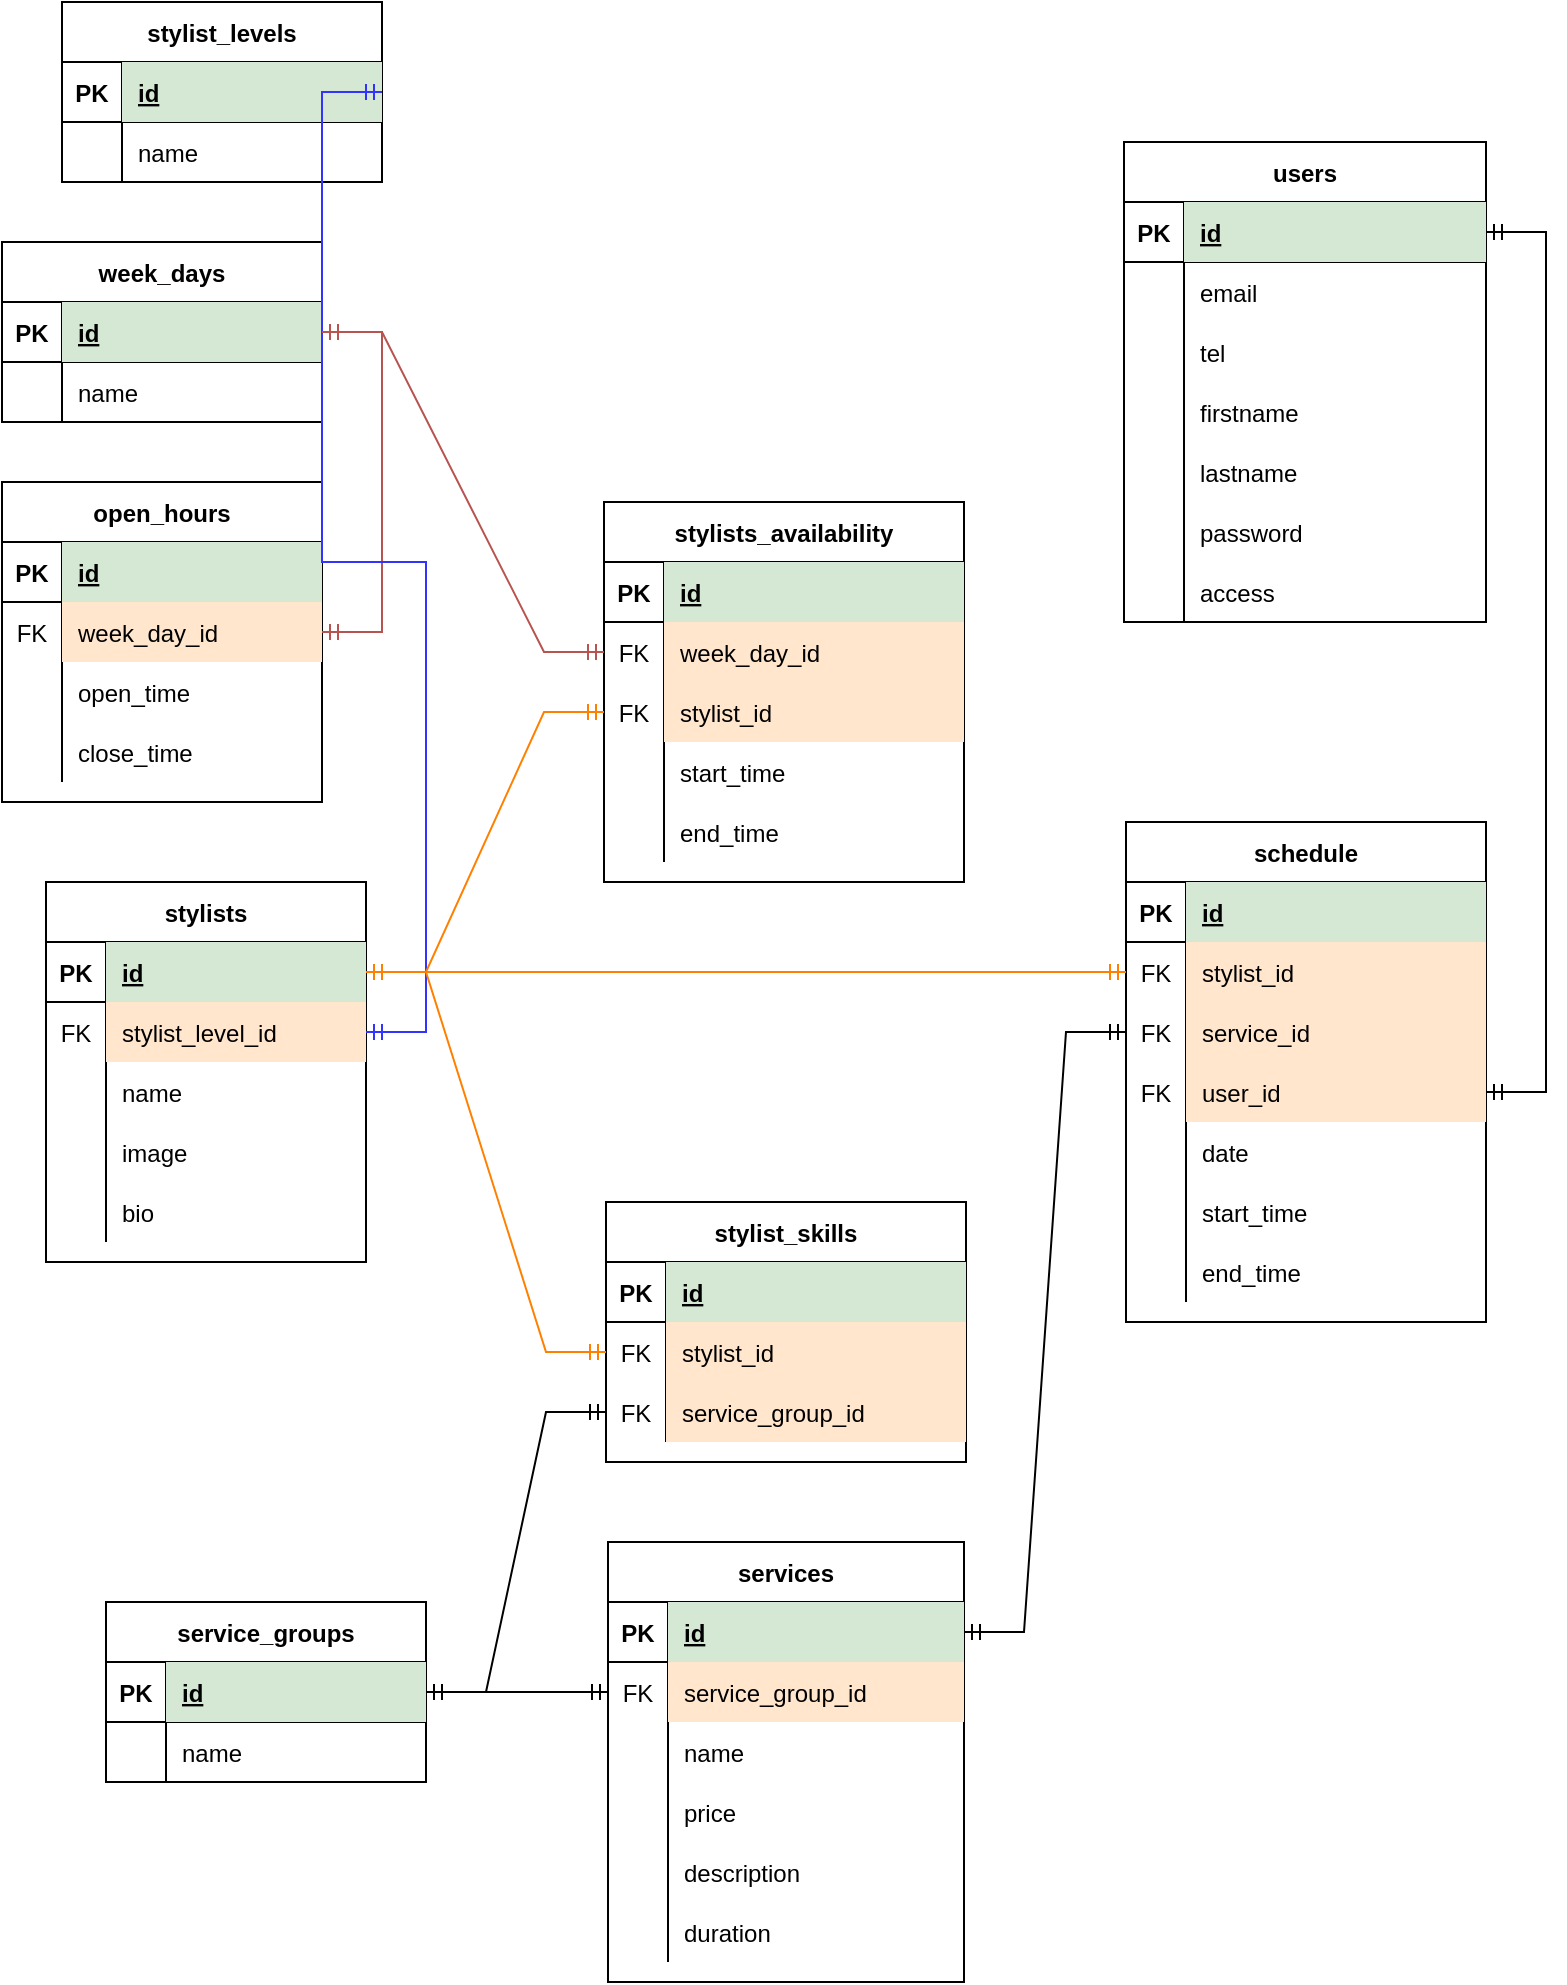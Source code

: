 <mxfile version="20.6.0" type="device"><diagram id="R2lEEEUBdFMjLlhIrx00" name="Page-1"><mxGraphModel dx="1186" dy="666" grid="1" gridSize="10" guides="1" tooltips="1" connect="1" arrows="1" fold="1" page="1" pageScale="1.2" pageWidth="850" pageHeight="1100" math="0" shadow="0" extFonts="Permanent Marker^https://fonts.googleapis.com/css?family=Permanent+Marker"><root><mxCell id="0"/><mxCell id="1" parent="0"/><mxCell id="0dXfYLdwKsJb5B6cVU-j-17" value="stylist_levels" style="shape=table;startSize=30;container=1;collapsible=1;childLayout=tableLayout;fixedRows=1;rowLines=0;fontStyle=1;align=center;resizeLast=1;" parent="1" vertex="1"><mxGeometry x="108" y="40" width="160" height="90" as="geometry"/></mxCell><mxCell id="0dXfYLdwKsJb5B6cVU-j-18" value="" style="shape=tableRow;horizontal=0;startSize=0;swimlaneHead=0;swimlaneBody=0;fillColor=none;collapsible=0;dropTarget=0;points=[[0,0.5],[1,0.5]];portConstraint=eastwest;top=0;left=0;right=0;bottom=1;" parent="0dXfYLdwKsJb5B6cVU-j-17" vertex="1"><mxGeometry y="30" width="160" height="30" as="geometry"/></mxCell><mxCell id="0dXfYLdwKsJb5B6cVU-j-19" value="PK" style="shape=partialRectangle;connectable=0;fillColor=none;top=0;left=0;bottom=0;right=0;fontStyle=1;overflow=hidden;" parent="0dXfYLdwKsJb5B6cVU-j-18" vertex="1"><mxGeometry width="30" height="30" as="geometry"><mxRectangle width="30" height="30" as="alternateBounds"/></mxGeometry></mxCell><mxCell id="0dXfYLdwKsJb5B6cVU-j-20" value="id" style="shape=partialRectangle;connectable=0;fillColor=#d5e8d4;top=0;left=0;bottom=0;right=0;align=left;spacingLeft=6;fontStyle=5;overflow=hidden;strokeColor=#82b366;" parent="0dXfYLdwKsJb5B6cVU-j-18" vertex="1"><mxGeometry x="30" width="130" height="30" as="geometry"><mxRectangle width="130" height="30" as="alternateBounds"/></mxGeometry></mxCell><mxCell id="0dXfYLdwKsJb5B6cVU-j-21" value="" style="shape=tableRow;horizontal=0;startSize=0;swimlaneHead=0;swimlaneBody=0;fillColor=none;collapsible=0;dropTarget=0;points=[[0,0.5],[1,0.5]];portConstraint=eastwest;top=0;left=0;right=0;bottom=0;" parent="0dXfYLdwKsJb5B6cVU-j-17" vertex="1"><mxGeometry y="60" width="160" height="30" as="geometry"/></mxCell><mxCell id="0dXfYLdwKsJb5B6cVU-j-22" value="" style="shape=partialRectangle;connectable=0;fillColor=none;top=0;left=0;bottom=0;right=0;editable=1;overflow=hidden;" parent="0dXfYLdwKsJb5B6cVU-j-21" vertex="1"><mxGeometry width="30" height="30" as="geometry"><mxRectangle width="30" height="30" as="alternateBounds"/></mxGeometry></mxCell><mxCell id="0dXfYLdwKsJb5B6cVU-j-23" value="name" style="shape=partialRectangle;connectable=0;fillColor=none;top=0;left=0;bottom=0;right=0;align=left;spacingLeft=6;overflow=hidden;" parent="0dXfYLdwKsJb5B6cVU-j-21" vertex="1"><mxGeometry x="30" width="130" height="30" as="geometry"><mxRectangle width="130" height="30" as="alternateBounds"/></mxGeometry></mxCell><mxCell id="0dXfYLdwKsJb5B6cVU-j-37" value="" style="edgeStyle=entityRelationEdgeStyle;fontSize=12;html=1;endArrow=ERmandOne;startArrow=ERmandOne;rounded=0;exitX=1;exitY=0.5;exitDx=0;exitDy=0;" parent="1" source="hN0fluVLi4eyCQroEtjM-151" target="hN0fluVLi4eyCQroEtjM-142" edge="1"><mxGeometry width="100" height="100" relative="1" as="geometry"><mxPoint x="770" y="70" as="sourcePoint"/><mxPoint x="910" y="70" as="targetPoint"/></mxGeometry></mxCell><mxCell id="hN0fluVLi4eyCQroEtjM-2" value="week_days" style="shape=table;startSize=30;container=1;collapsible=1;childLayout=tableLayout;fixedRows=1;rowLines=0;fontStyle=1;align=center;resizeLast=1;" vertex="1" parent="1"><mxGeometry x="78" y="160" width="160" height="90" as="geometry"/></mxCell><mxCell id="hN0fluVLi4eyCQroEtjM-3" value="" style="shape=tableRow;horizontal=0;startSize=0;swimlaneHead=0;swimlaneBody=0;fillColor=none;collapsible=0;dropTarget=0;points=[[0,0.5],[1,0.5]];portConstraint=eastwest;top=0;left=0;right=0;bottom=1;" vertex="1" parent="hN0fluVLi4eyCQroEtjM-2"><mxGeometry y="30" width="160" height="30" as="geometry"/></mxCell><mxCell id="hN0fluVLi4eyCQroEtjM-4" value="PK" style="shape=partialRectangle;connectable=0;fillColor=none;top=0;left=0;bottom=0;right=0;fontStyle=1;overflow=hidden;" vertex="1" parent="hN0fluVLi4eyCQroEtjM-3"><mxGeometry width="30" height="30" as="geometry"><mxRectangle width="30" height="30" as="alternateBounds"/></mxGeometry></mxCell><mxCell id="hN0fluVLi4eyCQroEtjM-5" value="id" style="shape=partialRectangle;connectable=0;fillColor=#d5e8d4;top=0;left=0;bottom=0;right=0;align=left;spacingLeft=6;fontStyle=5;overflow=hidden;strokeColor=#82b366;" vertex="1" parent="hN0fluVLi4eyCQroEtjM-3"><mxGeometry x="30" width="130" height="30" as="geometry"><mxRectangle width="130" height="30" as="alternateBounds"/></mxGeometry></mxCell><mxCell id="hN0fluVLi4eyCQroEtjM-6" value="" style="shape=tableRow;horizontal=0;startSize=0;swimlaneHead=0;swimlaneBody=0;fillColor=none;collapsible=0;dropTarget=0;points=[[0,0.5],[1,0.5]];portConstraint=eastwest;top=0;left=0;right=0;bottom=0;" vertex="1" parent="hN0fluVLi4eyCQroEtjM-2"><mxGeometry y="60" width="160" height="30" as="geometry"/></mxCell><mxCell id="hN0fluVLi4eyCQroEtjM-7" value="" style="shape=partialRectangle;connectable=0;fillColor=none;top=0;left=0;bottom=0;right=0;editable=1;overflow=hidden;" vertex="1" parent="hN0fluVLi4eyCQroEtjM-6"><mxGeometry width="30" height="30" as="geometry"><mxRectangle width="30" height="30" as="alternateBounds"/></mxGeometry></mxCell><mxCell id="hN0fluVLi4eyCQroEtjM-8" value="name" style="shape=partialRectangle;connectable=0;fillColor=none;top=0;left=0;bottom=0;right=0;align=left;spacingLeft=6;overflow=hidden;" vertex="1" parent="hN0fluVLi4eyCQroEtjM-6"><mxGeometry x="30" width="130" height="30" as="geometry"><mxRectangle width="130" height="30" as="alternateBounds"/></mxGeometry></mxCell><mxCell id="hN0fluVLi4eyCQroEtjM-9" value="open_hours" style="shape=table;startSize=30;container=1;collapsible=1;childLayout=tableLayout;fixedRows=1;rowLines=0;fontStyle=1;align=center;resizeLast=1;" vertex="1" parent="1"><mxGeometry x="78" y="280" width="160" height="160" as="geometry"/></mxCell><mxCell id="hN0fluVLi4eyCQroEtjM-10" value="" style="shape=tableRow;horizontal=0;startSize=0;swimlaneHead=0;swimlaneBody=0;fillColor=none;collapsible=0;dropTarget=0;points=[[0,0.5],[1,0.5]];portConstraint=eastwest;top=0;left=0;right=0;bottom=1;" vertex="1" parent="hN0fluVLi4eyCQroEtjM-9"><mxGeometry y="30" width="160" height="30" as="geometry"/></mxCell><mxCell id="hN0fluVLi4eyCQroEtjM-11" value="PK" style="shape=partialRectangle;connectable=0;fillColor=none;top=0;left=0;bottom=0;right=0;fontStyle=1;overflow=hidden;" vertex="1" parent="hN0fluVLi4eyCQroEtjM-10"><mxGeometry width="30" height="30" as="geometry"><mxRectangle width="30" height="30" as="alternateBounds"/></mxGeometry></mxCell><mxCell id="hN0fluVLi4eyCQroEtjM-12" value="id" style="shape=partialRectangle;connectable=0;fillColor=#d5e8d4;top=0;left=0;bottom=0;right=0;align=left;spacingLeft=6;fontStyle=5;overflow=hidden;strokeColor=#82b366;" vertex="1" parent="hN0fluVLi4eyCQroEtjM-10"><mxGeometry x="30" width="130" height="30" as="geometry"><mxRectangle width="130" height="30" as="alternateBounds"/></mxGeometry></mxCell><mxCell id="hN0fluVLi4eyCQroEtjM-13" value="" style="shape=tableRow;horizontal=0;startSize=0;swimlaneHead=0;swimlaneBody=0;fillColor=none;collapsible=0;dropTarget=0;points=[[0,0.5],[1,0.5]];portConstraint=eastwest;top=0;left=0;right=0;bottom=0;" vertex="1" parent="hN0fluVLi4eyCQroEtjM-9"><mxGeometry y="60" width="160" height="30" as="geometry"/></mxCell><mxCell id="hN0fluVLi4eyCQroEtjM-14" value="FK" style="shape=partialRectangle;connectable=0;fillColor=none;top=0;left=0;bottom=0;right=0;editable=1;overflow=hidden;" vertex="1" parent="hN0fluVLi4eyCQroEtjM-13"><mxGeometry width="30" height="30" as="geometry"><mxRectangle width="30" height="30" as="alternateBounds"/></mxGeometry></mxCell><mxCell id="hN0fluVLi4eyCQroEtjM-15" value="week_day_id" style="shape=partialRectangle;connectable=0;fillColor=#ffe6cc;top=0;left=0;bottom=0;right=0;align=left;spacingLeft=6;overflow=hidden;strokeColor=#d79b00;" vertex="1" parent="hN0fluVLi4eyCQroEtjM-13"><mxGeometry x="30" width="130" height="30" as="geometry"><mxRectangle width="130" height="30" as="alternateBounds"/></mxGeometry></mxCell><mxCell id="hN0fluVLi4eyCQroEtjM-16" value="" style="shape=tableRow;horizontal=0;startSize=0;swimlaneHead=0;swimlaneBody=0;fillColor=none;collapsible=0;dropTarget=0;points=[[0,0.5],[1,0.5]];portConstraint=eastwest;top=0;left=0;right=0;bottom=0;" vertex="1" parent="hN0fluVLi4eyCQroEtjM-9"><mxGeometry y="90" width="160" height="30" as="geometry"/></mxCell><mxCell id="hN0fluVLi4eyCQroEtjM-17" value="" style="shape=partialRectangle;connectable=0;fillColor=none;top=0;left=0;bottom=0;right=0;editable=1;overflow=hidden;" vertex="1" parent="hN0fluVLi4eyCQroEtjM-16"><mxGeometry width="30" height="30" as="geometry"><mxRectangle width="30" height="30" as="alternateBounds"/></mxGeometry></mxCell><mxCell id="hN0fluVLi4eyCQroEtjM-18" value="open_time" style="shape=partialRectangle;connectable=0;fillColor=none;top=0;left=0;bottom=0;right=0;align=left;spacingLeft=6;overflow=hidden;strokeColor=#d79b00;" vertex="1" parent="hN0fluVLi4eyCQroEtjM-16"><mxGeometry x="30" width="130" height="30" as="geometry"><mxRectangle width="130" height="30" as="alternateBounds"/></mxGeometry></mxCell><mxCell id="hN0fluVLi4eyCQroEtjM-19" value="" style="shape=tableRow;horizontal=0;startSize=0;swimlaneHead=0;swimlaneBody=0;fillColor=none;collapsible=0;dropTarget=0;points=[[0,0.5],[1,0.5]];portConstraint=eastwest;top=0;left=0;right=0;bottom=0;" vertex="1" parent="hN0fluVLi4eyCQroEtjM-9"><mxGeometry y="120" width="160" height="30" as="geometry"/></mxCell><mxCell id="hN0fluVLi4eyCQroEtjM-20" value="" style="shape=partialRectangle;connectable=0;fillColor=none;top=0;left=0;bottom=0;right=0;editable=1;overflow=hidden;" vertex="1" parent="hN0fluVLi4eyCQroEtjM-19"><mxGeometry width="30" height="30" as="geometry"><mxRectangle width="30" height="30" as="alternateBounds"/></mxGeometry></mxCell><mxCell id="hN0fluVLi4eyCQroEtjM-21" value="close_time" style="shape=partialRectangle;connectable=0;fillColor=none;top=0;left=0;bottom=0;right=0;align=left;spacingLeft=6;overflow=hidden;" vertex="1" parent="hN0fluVLi4eyCQroEtjM-19"><mxGeometry x="30" width="130" height="30" as="geometry"><mxRectangle width="130" height="30" as="alternateBounds"/></mxGeometry></mxCell><mxCell id="hN0fluVLi4eyCQroEtjM-22" value="" style="edgeStyle=entityRelationEdgeStyle;fontSize=12;html=1;endArrow=ERmandOne;startArrow=ERmandOne;rounded=0;entryX=1;entryY=0.5;entryDx=0;entryDy=0;exitX=1;exitY=0.5;exitDx=0;exitDy=0;strokeColor=#B85450;" edge="1" parent="1" source="hN0fluVLi4eyCQroEtjM-3" target="hN0fluVLi4eyCQroEtjM-13"><mxGeometry width="100" height="100" relative="1" as="geometry"><mxPoint x="260" y="220" as="sourcePoint"/><mxPoint x="958" y="80" as="targetPoint"/></mxGeometry></mxCell><mxCell id="hN0fluVLi4eyCQroEtjM-23" value="stylists" style="shape=table;startSize=30;container=1;collapsible=1;childLayout=tableLayout;fixedRows=1;rowLines=0;fontStyle=1;align=center;resizeLast=1;" vertex="1" parent="1"><mxGeometry x="100" y="480" width="160" height="190" as="geometry"/></mxCell><mxCell id="hN0fluVLi4eyCQroEtjM-24" value="" style="shape=tableRow;horizontal=0;startSize=0;swimlaneHead=0;swimlaneBody=0;fillColor=none;collapsible=0;dropTarget=0;points=[[0,0.5],[1,0.5]];portConstraint=eastwest;top=0;left=0;right=0;bottom=1;" vertex="1" parent="hN0fluVLi4eyCQroEtjM-23"><mxGeometry y="30" width="160" height="30" as="geometry"/></mxCell><mxCell id="hN0fluVLi4eyCQroEtjM-25" value="PK" style="shape=partialRectangle;connectable=0;fillColor=none;top=0;left=0;bottom=0;right=0;fontStyle=1;overflow=hidden;" vertex="1" parent="hN0fluVLi4eyCQroEtjM-24"><mxGeometry width="30" height="30" as="geometry"><mxRectangle width="30" height="30" as="alternateBounds"/></mxGeometry></mxCell><mxCell id="hN0fluVLi4eyCQroEtjM-26" value="id" style="shape=partialRectangle;connectable=0;fillColor=#d5e8d4;top=0;left=0;bottom=0;right=0;align=left;spacingLeft=6;fontStyle=5;overflow=hidden;strokeColor=#82b366;" vertex="1" parent="hN0fluVLi4eyCQroEtjM-24"><mxGeometry x="30" width="130" height="30" as="geometry"><mxRectangle width="130" height="30" as="alternateBounds"/></mxGeometry></mxCell><mxCell id="hN0fluVLi4eyCQroEtjM-27" value="" style="shape=tableRow;horizontal=0;startSize=0;swimlaneHead=0;swimlaneBody=0;fillColor=none;collapsible=0;dropTarget=0;points=[[0,0.5],[1,0.5]];portConstraint=eastwest;top=0;left=0;right=0;bottom=0;" vertex="1" parent="hN0fluVLi4eyCQroEtjM-23"><mxGeometry y="60" width="160" height="30" as="geometry"/></mxCell><mxCell id="hN0fluVLi4eyCQroEtjM-28" value="FK" style="shape=partialRectangle;connectable=0;fillColor=none;top=0;left=0;bottom=0;right=0;editable=1;overflow=hidden;" vertex="1" parent="hN0fluVLi4eyCQroEtjM-27"><mxGeometry width="30" height="30" as="geometry"><mxRectangle width="30" height="30" as="alternateBounds"/></mxGeometry></mxCell><mxCell id="hN0fluVLi4eyCQroEtjM-29" value="stylist_level_id" style="shape=partialRectangle;connectable=0;fillColor=#ffe6cc;top=0;left=0;bottom=0;right=0;align=left;spacingLeft=6;overflow=hidden;strokeColor=#d79b00;" vertex="1" parent="hN0fluVLi4eyCQroEtjM-27"><mxGeometry x="30" width="130" height="30" as="geometry"><mxRectangle width="130" height="30" as="alternateBounds"/></mxGeometry></mxCell><mxCell id="hN0fluVLi4eyCQroEtjM-30" value="" style="shape=tableRow;horizontal=0;startSize=0;swimlaneHead=0;swimlaneBody=0;fillColor=none;collapsible=0;dropTarget=0;points=[[0,0.5],[1,0.5]];portConstraint=eastwest;top=0;left=0;right=0;bottom=0;" vertex="1" parent="hN0fluVLi4eyCQroEtjM-23"><mxGeometry y="90" width="160" height="30" as="geometry"/></mxCell><mxCell id="hN0fluVLi4eyCQroEtjM-31" value="" style="shape=partialRectangle;connectable=0;fillColor=none;top=0;left=0;bottom=0;right=0;editable=1;overflow=hidden;" vertex="1" parent="hN0fluVLi4eyCQroEtjM-30"><mxGeometry width="30" height="30" as="geometry"><mxRectangle width="30" height="30" as="alternateBounds"/></mxGeometry></mxCell><mxCell id="hN0fluVLi4eyCQroEtjM-32" value="name" style="shape=partialRectangle;connectable=0;fillColor=none;top=0;left=0;bottom=0;right=0;align=left;spacingLeft=6;overflow=hidden;strokeColor=#d79b00;" vertex="1" parent="hN0fluVLi4eyCQroEtjM-30"><mxGeometry x="30" width="130" height="30" as="geometry"><mxRectangle width="130" height="30" as="alternateBounds"/></mxGeometry></mxCell><mxCell id="hN0fluVLi4eyCQroEtjM-33" value="" style="shape=tableRow;horizontal=0;startSize=0;swimlaneHead=0;swimlaneBody=0;fillColor=none;collapsible=0;dropTarget=0;points=[[0,0.5],[1,0.5]];portConstraint=eastwest;top=0;left=0;right=0;bottom=0;" vertex="1" parent="hN0fluVLi4eyCQroEtjM-23"><mxGeometry y="120" width="160" height="30" as="geometry"/></mxCell><mxCell id="hN0fluVLi4eyCQroEtjM-34" value="" style="shape=partialRectangle;connectable=0;fillColor=none;top=0;left=0;bottom=0;right=0;editable=1;overflow=hidden;" vertex="1" parent="hN0fluVLi4eyCQroEtjM-33"><mxGeometry width="30" height="30" as="geometry"><mxRectangle width="30" height="30" as="alternateBounds"/></mxGeometry></mxCell><mxCell id="hN0fluVLi4eyCQroEtjM-35" value="image" style="shape=partialRectangle;connectable=0;fillColor=none;top=0;left=0;bottom=0;right=0;align=left;spacingLeft=6;overflow=hidden;" vertex="1" parent="hN0fluVLi4eyCQroEtjM-33"><mxGeometry x="30" width="130" height="30" as="geometry"><mxRectangle width="130" height="30" as="alternateBounds"/></mxGeometry></mxCell><mxCell id="hN0fluVLi4eyCQroEtjM-36" value="" style="shape=tableRow;horizontal=0;startSize=0;swimlaneHead=0;swimlaneBody=0;fillColor=none;collapsible=0;dropTarget=0;points=[[0,0.5],[1,0.5]];portConstraint=eastwest;top=0;left=0;right=0;bottom=0;" vertex="1" parent="hN0fluVLi4eyCQroEtjM-23"><mxGeometry y="150" width="160" height="30" as="geometry"/></mxCell><mxCell id="hN0fluVLi4eyCQroEtjM-37" value="" style="shape=partialRectangle;connectable=0;fillColor=none;top=0;left=0;bottom=0;right=0;editable=1;overflow=hidden;" vertex="1" parent="hN0fluVLi4eyCQroEtjM-36"><mxGeometry width="30" height="30" as="geometry"><mxRectangle width="30" height="30" as="alternateBounds"/></mxGeometry></mxCell><mxCell id="hN0fluVLi4eyCQroEtjM-38" value="bio" style="shape=partialRectangle;connectable=0;fillColor=none;top=0;left=0;bottom=0;right=0;align=left;spacingLeft=6;overflow=hidden;" vertex="1" parent="hN0fluVLi4eyCQroEtjM-36"><mxGeometry x="30" width="130" height="30" as="geometry"><mxRectangle width="130" height="30" as="alternateBounds"/></mxGeometry></mxCell><mxCell id="hN0fluVLi4eyCQroEtjM-39" value="" style="edgeStyle=entityRelationEdgeStyle;fontSize=12;html=1;endArrow=ERmandOne;startArrow=ERmandOne;rounded=0;exitX=1;exitY=0.5;exitDx=0;exitDy=0;entryX=1;entryY=0.5;entryDx=0;entryDy=0;strokeColor=#3333FF;" edge="1" parent="1" source="0dXfYLdwKsJb5B6cVU-j-18" target="hN0fluVLi4eyCQroEtjM-27"><mxGeometry width="100" height="100" relative="1" as="geometry"><mxPoint x="818" y="80" as="sourcePoint"/><mxPoint x="958" y="80" as="targetPoint"/></mxGeometry></mxCell><mxCell id="hN0fluVLi4eyCQroEtjM-40" value="stylists_availability" style="shape=table;startSize=30;container=1;collapsible=1;childLayout=tableLayout;fixedRows=1;rowLines=0;fontStyle=1;align=center;resizeLast=1;" vertex="1" parent="1"><mxGeometry x="379" y="290" width="180" height="190" as="geometry"/></mxCell><mxCell id="hN0fluVLi4eyCQroEtjM-41" value="" style="shape=tableRow;horizontal=0;startSize=0;swimlaneHead=0;swimlaneBody=0;fillColor=none;collapsible=0;dropTarget=0;points=[[0,0.5],[1,0.5]];portConstraint=eastwest;top=0;left=0;right=0;bottom=1;" vertex="1" parent="hN0fluVLi4eyCQroEtjM-40"><mxGeometry y="30" width="180" height="30" as="geometry"/></mxCell><mxCell id="hN0fluVLi4eyCQroEtjM-42" value="PK" style="shape=partialRectangle;connectable=0;fillColor=none;top=0;left=0;bottom=0;right=0;fontStyle=1;overflow=hidden;" vertex="1" parent="hN0fluVLi4eyCQroEtjM-41"><mxGeometry width="30" height="30" as="geometry"><mxRectangle width="30" height="30" as="alternateBounds"/></mxGeometry></mxCell><mxCell id="hN0fluVLi4eyCQroEtjM-43" value="id" style="shape=partialRectangle;connectable=0;fillColor=#d5e8d4;top=0;left=0;bottom=0;right=0;align=left;spacingLeft=6;fontStyle=5;overflow=hidden;strokeColor=#82b366;" vertex="1" parent="hN0fluVLi4eyCQroEtjM-41"><mxGeometry x="30" width="150" height="30" as="geometry"><mxRectangle width="150" height="30" as="alternateBounds"/></mxGeometry></mxCell><mxCell id="hN0fluVLi4eyCQroEtjM-44" value="" style="shape=tableRow;horizontal=0;startSize=0;swimlaneHead=0;swimlaneBody=0;fillColor=none;collapsible=0;dropTarget=0;points=[[0,0.5],[1,0.5]];portConstraint=eastwest;top=0;left=0;right=0;bottom=0;" vertex="1" parent="hN0fluVLi4eyCQroEtjM-40"><mxGeometry y="60" width="180" height="30" as="geometry"/></mxCell><mxCell id="hN0fluVLi4eyCQroEtjM-45" value="FK" style="shape=partialRectangle;connectable=0;fillColor=none;top=0;left=0;bottom=0;right=0;editable=1;overflow=hidden;" vertex="1" parent="hN0fluVLi4eyCQroEtjM-44"><mxGeometry width="30" height="30" as="geometry"><mxRectangle width="30" height="30" as="alternateBounds"/></mxGeometry></mxCell><mxCell id="hN0fluVLi4eyCQroEtjM-46" value="week_day_id" style="shape=partialRectangle;connectable=0;fillColor=#ffe6cc;top=0;left=0;bottom=0;right=0;align=left;spacingLeft=6;overflow=hidden;strokeColor=#d79b00;" vertex="1" parent="hN0fluVLi4eyCQroEtjM-44"><mxGeometry x="30" width="150" height="30" as="geometry"><mxRectangle width="150" height="30" as="alternateBounds"/></mxGeometry></mxCell><mxCell id="hN0fluVLi4eyCQroEtjM-47" value="" style="shape=tableRow;horizontal=0;startSize=0;swimlaneHead=0;swimlaneBody=0;fillColor=none;collapsible=0;dropTarget=0;points=[[0,0.5],[1,0.5]];portConstraint=eastwest;top=0;left=0;right=0;bottom=0;" vertex="1" parent="hN0fluVLi4eyCQroEtjM-40"><mxGeometry y="90" width="180" height="30" as="geometry"/></mxCell><mxCell id="hN0fluVLi4eyCQroEtjM-48" value="FK" style="shape=partialRectangle;connectable=0;fillColor=none;top=0;left=0;bottom=0;right=0;editable=1;overflow=hidden;" vertex="1" parent="hN0fluVLi4eyCQroEtjM-47"><mxGeometry width="30" height="30" as="geometry"><mxRectangle width="30" height="30" as="alternateBounds"/></mxGeometry></mxCell><mxCell id="hN0fluVLi4eyCQroEtjM-49" value="stylist_id" style="shape=partialRectangle;connectable=0;fillColor=#ffe6cc;top=0;left=0;bottom=0;right=0;align=left;spacingLeft=6;overflow=hidden;strokeColor=#d79b00;" vertex="1" parent="hN0fluVLi4eyCQroEtjM-47"><mxGeometry x="30" width="150" height="30" as="geometry"><mxRectangle width="150" height="30" as="alternateBounds"/></mxGeometry></mxCell><mxCell id="hN0fluVLi4eyCQroEtjM-50" value="" style="shape=tableRow;horizontal=0;startSize=0;swimlaneHead=0;swimlaneBody=0;fillColor=none;collapsible=0;dropTarget=0;points=[[0,0.5],[1,0.5]];portConstraint=eastwest;top=0;left=0;right=0;bottom=0;" vertex="1" parent="hN0fluVLi4eyCQroEtjM-40"><mxGeometry y="120" width="180" height="30" as="geometry"/></mxCell><mxCell id="hN0fluVLi4eyCQroEtjM-51" value="" style="shape=partialRectangle;connectable=0;fillColor=none;top=0;left=0;bottom=0;right=0;editable=1;overflow=hidden;" vertex="1" parent="hN0fluVLi4eyCQroEtjM-50"><mxGeometry width="30" height="30" as="geometry"><mxRectangle width="30" height="30" as="alternateBounds"/></mxGeometry></mxCell><mxCell id="hN0fluVLi4eyCQroEtjM-52" value="start_time" style="shape=partialRectangle;connectable=0;fillColor=none;top=0;left=0;bottom=0;right=0;align=left;spacingLeft=6;overflow=hidden;" vertex="1" parent="hN0fluVLi4eyCQroEtjM-50"><mxGeometry x="30" width="150" height="30" as="geometry"><mxRectangle width="150" height="30" as="alternateBounds"/></mxGeometry></mxCell><mxCell id="hN0fluVLi4eyCQroEtjM-53" value="" style="shape=tableRow;horizontal=0;startSize=0;swimlaneHead=0;swimlaneBody=0;fillColor=none;collapsible=0;dropTarget=0;points=[[0,0.5],[1,0.5]];portConstraint=eastwest;top=0;left=0;right=0;bottom=0;" vertex="1" parent="hN0fluVLi4eyCQroEtjM-40"><mxGeometry y="150" width="180" height="30" as="geometry"/></mxCell><mxCell id="hN0fluVLi4eyCQroEtjM-54" value="" style="shape=partialRectangle;connectable=0;fillColor=none;top=0;left=0;bottom=0;right=0;editable=1;overflow=hidden;" vertex="1" parent="hN0fluVLi4eyCQroEtjM-53"><mxGeometry width="30" height="30" as="geometry"><mxRectangle width="30" height="30" as="alternateBounds"/></mxGeometry></mxCell><mxCell id="hN0fluVLi4eyCQroEtjM-55" value="end_time" style="shape=partialRectangle;connectable=0;fillColor=none;top=0;left=0;bottom=0;right=0;align=left;spacingLeft=6;overflow=hidden;" vertex="1" parent="hN0fluVLi4eyCQroEtjM-53"><mxGeometry x="30" width="150" height="30" as="geometry"><mxRectangle width="150" height="30" as="alternateBounds"/></mxGeometry></mxCell><mxCell id="hN0fluVLi4eyCQroEtjM-59" value="" style="edgeStyle=entityRelationEdgeStyle;fontSize=12;html=1;endArrow=ERmandOne;startArrow=ERmandOne;rounded=0;entryX=0;entryY=0.5;entryDx=0;entryDy=0;exitX=1;exitY=0.5;exitDx=0;exitDy=0;fillColor=#f8cecc;strokeColor=#B85450;" edge="1" parent="1" source="hN0fluVLi4eyCQroEtjM-3" target="hN0fluVLi4eyCQroEtjM-44"><mxGeometry width="100" height="100" relative="1" as="geometry"><mxPoint x="270" y="220" as="sourcePoint"/><mxPoint x="248" y="365" as="targetPoint"/></mxGeometry></mxCell><mxCell id="hN0fluVLi4eyCQroEtjM-77" value="" style="edgeStyle=entityRelationEdgeStyle;fontSize=12;html=1;endArrow=ERmandOne;startArrow=ERmandOne;rounded=0;exitX=1;exitY=0.5;exitDx=0;exitDy=0;entryX=0;entryY=0.5;entryDx=0;entryDy=0;strokeColor=#FF8000;" edge="1" parent="1" source="hN0fluVLi4eyCQroEtjM-24" target="hN0fluVLi4eyCQroEtjM-47"><mxGeometry width="100" height="100" relative="1" as="geometry"><mxPoint x="780" y="80" as="sourcePoint"/><mxPoint x="920" y="80" as="targetPoint"/></mxGeometry></mxCell><mxCell id="hN0fluVLi4eyCQroEtjM-78" value="service_groups" style="shape=table;startSize=30;container=1;collapsible=1;childLayout=tableLayout;fixedRows=1;rowLines=0;fontStyle=1;align=center;resizeLast=1;" vertex="1" parent="1"><mxGeometry x="130" y="840" width="160" height="90" as="geometry"/></mxCell><mxCell id="hN0fluVLi4eyCQroEtjM-79" value="" style="shape=tableRow;horizontal=0;startSize=0;swimlaneHead=0;swimlaneBody=0;fillColor=none;collapsible=0;dropTarget=0;points=[[0,0.5],[1,0.5]];portConstraint=eastwest;top=0;left=0;right=0;bottom=1;" vertex="1" parent="hN0fluVLi4eyCQroEtjM-78"><mxGeometry y="30" width="160" height="30" as="geometry"/></mxCell><mxCell id="hN0fluVLi4eyCQroEtjM-80" value="PK" style="shape=partialRectangle;connectable=0;fillColor=none;top=0;left=0;bottom=0;right=0;fontStyle=1;overflow=hidden;" vertex="1" parent="hN0fluVLi4eyCQroEtjM-79"><mxGeometry width="30" height="30" as="geometry"><mxRectangle width="30" height="30" as="alternateBounds"/></mxGeometry></mxCell><mxCell id="hN0fluVLi4eyCQroEtjM-81" value="id" style="shape=partialRectangle;connectable=0;fillColor=#d5e8d4;top=0;left=0;bottom=0;right=0;align=left;spacingLeft=6;fontStyle=5;overflow=hidden;strokeColor=#82b366;" vertex="1" parent="hN0fluVLi4eyCQroEtjM-79"><mxGeometry x="30" width="130" height="30" as="geometry"><mxRectangle width="130" height="30" as="alternateBounds"/></mxGeometry></mxCell><mxCell id="hN0fluVLi4eyCQroEtjM-82" value="" style="shape=tableRow;horizontal=0;startSize=0;swimlaneHead=0;swimlaneBody=0;fillColor=none;collapsible=0;dropTarget=0;points=[[0,0.5],[1,0.5]];portConstraint=eastwest;top=0;left=0;right=0;bottom=0;" vertex="1" parent="hN0fluVLi4eyCQroEtjM-78"><mxGeometry y="60" width="160" height="30" as="geometry"/></mxCell><mxCell id="hN0fluVLi4eyCQroEtjM-83" value="" style="shape=partialRectangle;connectable=0;fillColor=none;top=0;left=0;bottom=0;right=0;editable=1;overflow=hidden;" vertex="1" parent="hN0fluVLi4eyCQroEtjM-82"><mxGeometry width="30" height="30" as="geometry"><mxRectangle width="30" height="30" as="alternateBounds"/></mxGeometry></mxCell><mxCell id="hN0fluVLi4eyCQroEtjM-84" value="name" style="shape=partialRectangle;connectable=0;fillColor=none;top=0;left=0;bottom=0;right=0;align=left;spacingLeft=6;overflow=hidden;" vertex="1" parent="hN0fluVLi4eyCQroEtjM-82"><mxGeometry x="30" width="130" height="30" as="geometry"><mxRectangle width="130" height="30" as="alternateBounds"/></mxGeometry></mxCell><mxCell id="hN0fluVLi4eyCQroEtjM-85" value="services" style="shape=table;startSize=30;container=1;collapsible=1;childLayout=tableLayout;fixedRows=1;rowLines=0;fontStyle=1;align=center;resizeLast=1;" vertex="1" parent="1"><mxGeometry x="381" y="810" width="178" height="220" as="geometry"/></mxCell><mxCell id="hN0fluVLi4eyCQroEtjM-86" value="" style="shape=tableRow;horizontal=0;startSize=0;swimlaneHead=0;swimlaneBody=0;fillColor=none;collapsible=0;dropTarget=0;points=[[0,0.5],[1,0.5]];portConstraint=eastwest;top=0;left=0;right=0;bottom=1;" vertex="1" parent="hN0fluVLi4eyCQroEtjM-85"><mxGeometry y="30" width="178" height="30" as="geometry"/></mxCell><mxCell id="hN0fluVLi4eyCQroEtjM-87" value="PK" style="shape=partialRectangle;connectable=0;fillColor=none;top=0;left=0;bottom=0;right=0;fontStyle=1;overflow=hidden;" vertex="1" parent="hN0fluVLi4eyCQroEtjM-86"><mxGeometry width="30" height="30" as="geometry"><mxRectangle width="30" height="30" as="alternateBounds"/></mxGeometry></mxCell><mxCell id="hN0fluVLi4eyCQroEtjM-88" value="id" style="shape=partialRectangle;connectable=0;fillColor=#d5e8d4;top=0;left=0;bottom=0;right=0;align=left;spacingLeft=6;fontStyle=5;overflow=hidden;strokeColor=#82b366;" vertex="1" parent="hN0fluVLi4eyCQroEtjM-86"><mxGeometry x="30" width="148" height="30" as="geometry"><mxRectangle width="148" height="30" as="alternateBounds"/></mxGeometry></mxCell><mxCell id="hN0fluVLi4eyCQroEtjM-89" value="" style="shape=tableRow;horizontal=0;startSize=0;swimlaneHead=0;swimlaneBody=0;fillColor=none;collapsible=0;dropTarget=0;points=[[0,0.5],[1,0.5]];portConstraint=eastwest;top=0;left=0;right=0;bottom=0;" vertex="1" parent="hN0fluVLi4eyCQroEtjM-85"><mxGeometry y="60" width="178" height="30" as="geometry"/></mxCell><mxCell id="hN0fluVLi4eyCQroEtjM-90" value="FK" style="shape=partialRectangle;connectable=0;fillColor=none;top=0;left=0;bottom=0;right=0;editable=1;overflow=hidden;" vertex="1" parent="hN0fluVLi4eyCQroEtjM-89"><mxGeometry width="30" height="30" as="geometry"><mxRectangle width="30" height="30" as="alternateBounds"/></mxGeometry></mxCell><mxCell id="hN0fluVLi4eyCQroEtjM-91" value="service_group_id" style="shape=partialRectangle;connectable=0;fillColor=#ffe6cc;top=0;left=0;bottom=0;right=0;align=left;spacingLeft=6;overflow=hidden;strokeColor=#d79b00;" vertex="1" parent="hN0fluVLi4eyCQroEtjM-89"><mxGeometry x="30" width="148" height="30" as="geometry"><mxRectangle width="148" height="30" as="alternateBounds"/></mxGeometry></mxCell><mxCell id="hN0fluVLi4eyCQroEtjM-92" value="" style="shape=tableRow;horizontal=0;startSize=0;swimlaneHead=0;swimlaneBody=0;fillColor=none;collapsible=0;dropTarget=0;points=[[0,0.5],[1,0.5]];portConstraint=eastwest;top=0;left=0;right=0;bottom=0;" vertex="1" parent="hN0fluVLi4eyCQroEtjM-85"><mxGeometry y="90" width="178" height="30" as="geometry"/></mxCell><mxCell id="hN0fluVLi4eyCQroEtjM-93" value="" style="shape=partialRectangle;connectable=0;fillColor=none;top=0;left=0;bottom=0;right=0;editable=1;overflow=hidden;" vertex="1" parent="hN0fluVLi4eyCQroEtjM-92"><mxGeometry width="30" height="30" as="geometry"><mxRectangle width="30" height="30" as="alternateBounds"/></mxGeometry></mxCell><mxCell id="hN0fluVLi4eyCQroEtjM-94" value="name" style="shape=partialRectangle;connectable=0;fillColor=none;top=0;left=0;bottom=0;right=0;align=left;spacingLeft=6;overflow=hidden;strokeColor=#d79b00;" vertex="1" parent="hN0fluVLi4eyCQroEtjM-92"><mxGeometry x="30" width="148" height="30" as="geometry"><mxRectangle width="148" height="30" as="alternateBounds"/></mxGeometry></mxCell><mxCell id="hN0fluVLi4eyCQroEtjM-95" value="" style="shape=tableRow;horizontal=0;startSize=0;swimlaneHead=0;swimlaneBody=0;fillColor=none;collapsible=0;dropTarget=0;points=[[0,0.5],[1,0.5]];portConstraint=eastwest;top=0;left=0;right=0;bottom=0;" vertex="1" parent="hN0fluVLi4eyCQroEtjM-85"><mxGeometry y="120" width="178" height="30" as="geometry"/></mxCell><mxCell id="hN0fluVLi4eyCQroEtjM-96" value="" style="shape=partialRectangle;connectable=0;fillColor=none;top=0;left=0;bottom=0;right=0;editable=1;overflow=hidden;" vertex="1" parent="hN0fluVLi4eyCQroEtjM-95"><mxGeometry width="30" height="30" as="geometry"><mxRectangle width="30" height="30" as="alternateBounds"/></mxGeometry></mxCell><mxCell id="hN0fluVLi4eyCQroEtjM-97" value="price" style="shape=partialRectangle;connectable=0;fillColor=none;top=0;left=0;bottom=0;right=0;align=left;spacingLeft=6;overflow=hidden;" vertex="1" parent="hN0fluVLi4eyCQroEtjM-95"><mxGeometry x="30" width="148" height="30" as="geometry"><mxRectangle width="148" height="30" as="alternateBounds"/></mxGeometry></mxCell><mxCell id="hN0fluVLi4eyCQroEtjM-98" value="" style="shape=tableRow;horizontal=0;startSize=0;swimlaneHead=0;swimlaneBody=0;fillColor=none;collapsible=0;dropTarget=0;points=[[0,0.5],[1,0.5]];portConstraint=eastwest;top=0;left=0;right=0;bottom=0;" vertex="1" parent="hN0fluVLi4eyCQroEtjM-85"><mxGeometry y="150" width="178" height="30" as="geometry"/></mxCell><mxCell id="hN0fluVLi4eyCQroEtjM-99" value="" style="shape=partialRectangle;connectable=0;fillColor=none;top=0;left=0;bottom=0;right=0;editable=1;overflow=hidden;" vertex="1" parent="hN0fluVLi4eyCQroEtjM-98"><mxGeometry width="30" height="30" as="geometry"><mxRectangle width="30" height="30" as="alternateBounds"/></mxGeometry></mxCell><mxCell id="hN0fluVLi4eyCQroEtjM-100" value="description" style="shape=partialRectangle;connectable=0;fillColor=none;top=0;left=0;bottom=0;right=0;align=left;spacingLeft=6;overflow=hidden;" vertex="1" parent="hN0fluVLi4eyCQroEtjM-98"><mxGeometry x="30" width="148" height="30" as="geometry"><mxRectangle width="148" height="30" as="alternateBounds"/></mxGeometry></mxCell><mxCell id="hN0fluVLi4eyCQroEtjM-101" value="" style="shape=tableRow;horizontal=0;startSize=0;swimlaneHead=0;swimlaneBody=0;fillColor=none;collapsible=0;dropTarget=0;points=[[0,0.5],[1,0.5]];portConstraint=eastwest;top=0;left=0;right=0;bottom=0;" vertex="1" parent="hN0fluVLi4eyCQroEtjM-85"><mxGeometry y="180" width="178" height="30" as="geometry"/></mxCell><mxCell id="hN0fluVLi4eyCQroEtjM-102" value="" style="shape=partialRectangle;connectable=0;fillColor=none;top=0;left=0;bottom=0;right=0;editable=1;overflow=hidden;" vertex="1" parent="hN0fluVLi4eyCQroEtjM-101"><mxGeometry width="30" height="30" as="geometry"><mxRectangle width="30" height="30" as="alternateBounds"/></mxGeometry></mxCell><mxCell id="hN0fluVLi4eyCQroEtjM-103" value="duration" style="shape=partialRectangle;connectable=0;fillColor=none;top=0;left=0;bottom=0;right=0;align=left;spacingLeft=6;overflow=hidden;" vertex="1" parent="hN0fluVLi4eyCQroEtjM-101"><mxGeometry x="30" width="148" height="30" as="geometry"><mxRectangle width="148" height="30" as="alternateBounds"/></mxGeometry></mxCell><mxCell id="hN0fluVLi4eyCQroEtjM-104" value="" style="edgeStyle=entityRelationEdgeStyle;fontSize=12;html=1;endArrow=ERmandOne;startArrow=ERmandOne;rounded=0;exitX=1;exitY=0.5;exitDx=0;exitDy=0;entryX=0;entryY=0.5;entryDx=0;entryDy=0;" edge="1" parent="1" source="hN0fluVLi4eyCQroEtjM-79" target="hN0fluVLi4eyCQroEtjM-89"><mxGeometry width="100" height="100" relative="1" as="geometry"><mxPoint x="342" y="770" as="sourcePoint"/><mxPoint x="482" y="770" as="targetPoint"/></mxGeometry></mxCell><mxCell id="hN0fluVLi4eyCQroEtjM-105" value="stylist_skills" style="shape=table;startSize=30;container=1;collapsible=1;childLayout=tableLayout;fixedRows=1;rowLines=0;fontStyle=1;align=center;resizeLast=1;" vertex="1" parent="1"><mxGeometry x="380" y="640" width="180" height="130" as="geometry"/></mxCell><mxCell id="hN0fluVLi4eyCQroEtjM-106" value="" style="shape=tableRow;horizontal=0;startSize=0;swimlaneHead=0;swimlaneBody=0;fillColor=none;collapsible=0;dropTarget=0;points=[[0,0.5],[1,0.5]];portConstraint=eastwest;top=0;left=0;right=0;bottom=1;" vertex="1" parent="hN0fluVLi4eyCQroEtjM-105"><mxGeometry y="30" width="180" height="30" as="geometry"/></mxCell><mxCell id="hN0fluVLi4eyCQroEtjM-107" value="PK" style="shape=partialRectangle;connectable=0;fillColor=none;top=0;left=0;bottom=0;right=0;fontStyle=1;overflow=hidden;" vertex="1" parent="hN0fluVLi4eyCQroEtjM-106"><mxGeometry width="30" height="30" as="geometry"><mxRectangle width="30" height="30" as="alternateBounds"/></mxGeometry></mxCell><mxCell id="hN0fluVLi4eyCQroEtjM-108" value="id" style="shape=partialRectangle;connectable=0;fillColor=#d5e8d4;top=0;left=0;bottom=0;right=0;align=left;spacingLeft=6;fontStyle=5;overflow=hidden;strokeColor=#82b366;" vertex="1" parent="hN0fluVLi4eyCQroEtjM-106"><mxGeometry x="30" width="150" height="30" as="geometry"><mxRectangle width="150" height="30" as="alternateBounds"/></mxGeometry></mxCell><mxCell id="hN0fluVLi4eyCQroEtjM-109" value="" style="shape=tableRow;horizontal=0;startSize=0;swimlaneHead=0;swimlaneBody=0;fillColor=none;collapsible=0;dropTarget=0;points=[[0,0.5],[1,0.5]];portConstraint=eastwest;top=0;left=0;right=0;bottom=0;" vertex="1" parent="hN0fluVLi4eyCQroEtjM-105"><mxGeometry y="60" width="180" height="30" as="geometry"/></mxCell><mxCell id="hN0fluVLi4eyCQroEtjM-110" value="FK" style="shape=partialRectangle;connectable=0;fillColor=none;top=0;left=0;bottom=0;right=0;editable=1;overflow=hidden;" vertex="1" parent="hN0fluVLi4eyCQroEtjM-109"><mxGeometry width="30" height="30" as="geometry"><mxRectangle width="30" height="30" as="alternateBounds"/></mxGeometry></mxCell><mxCell id="hN0fluVLi4eyCQroEtjM-111" value="stylist_id" style="shape=partialRectangle;connectable=0;fillColor=#ffe6cc;top=0;left=0;bottom=0;right=0;align=left;spacingLeft=6;overflow=hidden;strokeColor=#d79b00;" vertex="1" parent="hN0fluVLi4eyCQroEtjM-109"><mxGeometry x="30" width="150" height="30" as="geometry"><mxRectangle width="150" height="30" as="alternateBounds"/></mxGeometry></mxCell><mxCell id="hN0fluVLi4eyCQroEtjM-112" value="" style="shape=tableRow;horizontal=0;startSize=0;swimlaneHead=0;swimlaneBody=0;fillColor=none;collapsible=0;dropTarget=0;points=[[0,0.5],[1,0.5]];portConstraint=eastwest;top=0;left=0;right=0;bottom=0;" vertex="1" parent="hN0fluVLi4eyCQroEtjM-105"><mxGeometry y="90" width="180" height="30" as="geometry"/></mxCell><mxCell id="hN0fluVLi4eyCQroEtjM-113" value="FK" style="shape=partialRectangle;connectable=0;fillColor=none;top=0;left=0;bottom=0;right=0;editable=1;overflow=hidden;" vertex="1" parent="hN0fluVLi4eyCQroEtjM-112"><mxGeometry width="30" height="30" as="geometry"><mxRectangle width="30" height="30" as="alternateBounds"/></mxGeometry></mxCell><mxCell id="hN0fluVLi4eyCQroEtjM-114" value="service_group_id" style="shape=partialRectangle;connectable=0;fillColor=#ffe6cc;top=0;left=0;bottom=0;right=0;align=left;spacingLeft=6;overflow=hidden;strokeColor=#d79b00;" vertex="1" parent="hN0fluVLi4eyCQroEtjM-112"><mxGeometry x="30" width="150" height="30" as="geometry"><mxRectangle width="150" height="30" as="alternateBounds"/></mxGeometry></mxCell><mxCell id="hN0fluVLi4eyCQroEtjM-124" value="" style="edgeStyle=entityRelationEdgeStyle;fontSize=12;html=1;endArrow=ERmandOne;startArrow=ERmandOne;rounded=0;entryX=0;entryY=0.5;entryDx=0;entryDy=0;strokeColor=#FF8000;" edge="1" parent="1" source="hN0fluVLi4eyCQroEtjM-24" target="hN0fluVLi4eyCQroEtjM-109"><mxGeometry width="100" height="100" relative="1" as="geometry"><mxPoint x="270" y="530" as="sourcePoint"/><mxPoint x="390" y="535" as="targetPoint"/></mxGeometry></mxCell><mxCell id="hN0fluVLi4eyCQroEtjM-125" value="" style="edgeStyle=entityRelationEdgeStyle;fontSize=12;html=1;endArrow=ERmandOne;startArrow=ERmandOne;rounded=0;exitX=1;exitY=0.5;exitDx=0;exitDy=0;entryX=0;entryY=0.5;entryDx=0;entryDy=0;" edge="1" parent="1" source="hN0fluVLi4eyCQroEtjM-79" target="hN0fluVLi4eyCQroEtjM-112"><mxGeometry width="100" height="100" relative="1" as="geometry"><mxPoint x="300" y="895" as="sourcePoint"/><mxPoint x="391" y="895" as="targetPoint"/></mxGeometry></mxCell><mxCell id="hN0fluVLi4eyCQroEtjM-126" value="schedule" style="shape=table;startSize=30;container=1;collapsible=1;childLayout=tableLayout;fixedRows=1;rowLines=0;fontStyle=1;align=center;resizeLast=1;" vertex="1" parent="1"><mxGeometry x="640" y="450" width="180" height="250" as="geometry"/></mxCell><mxCell id="hN0fluVLi4eyCQroEtjM-127" value="" style="shape=tableRow;horizontal=0;startSize=0;swimlaneHead=0;swimlaneBody=0;fillColor=none;collapsible=0;dropTarget=0;points=[[0,0.5],[1,0.5]];portConstraint=eastwest;top=0;left=0;right=0;bottom=1;" vertex="1" parent="hN0fluVLi4eyCQroEtjM-126"><mxGeometry y="30" width="180" height="30" as="geometry"/></mxCell><mxCell id="hN0fluVLi4eyCQroEtjM-128" value="PK" style="shape=partialRectangle;connectable=0;fillColor=none;top=0;left=0;bottom=0;right=0;fontStyle=1;overflow=hidden;" vertex="1" parent="hN0fluVLi4eyCQroEtjM-127"><mxGeometry width="30" height="30" as="geometry"><mxRectangle width="30" height="30" as="alternateBounds"/></mxGeometry></mxCell><mxCell id="hN0fluVLi4eyCQroEtjM-129" value="id" style="shape=partialRectangle;connectable=0;fillColor=#d5e8d4;top=0;left=0;bottom=0;right=0;align=left;spacingLeft=6;fontStyle=5;overflow=hidden;strokeColor=#82b366;" vertex="1" parent="hN0fluVLi4eyCQroEtjM-127"><mxGeometry x="30" width="150" height="30" as="geometry"><mxRectangle width="150" height="30" as="alternateBounds"/></mxGeometry></mxCell><mxCell id="hN0fluVLi4eyCQroEtjM-130" value="" style="shape=tableRow;horizontal=0;startSize=0;swimlaneHead=0;swimlaneBody=0;fillColor=none;collapsible=0;dropTarget=0;points=[[0,0.5],[1,0.5]];portConstraint=eastwest;top=0;left=0;right=0;bottom=0;" vertex="1" parent="hN0fluVLi4eyCQroEtjM-126"><mxGeometry y="60" width="180" height="30" as="geometry"/></mxCell><mxCell id="hN0fluVLi4eyCQroEtjM-131" value="FK" style="shape=partialRectangle;connectable=0;fillColor=none;top=0;left=0;bottom=0;right=0;editable=1;overflow=hidden;" vertex="1" parent="hN0fluVLi4eyCQroEtjM-130"><mxGeometry width="30" height="30" as="geometry"><mxRectangle width="30" height="30" as="alternateBounds"/></mxGeometry></mxCell><mxCell id="hN0fluVLi4eyCQroEtjM-132" value="stylist_id" style="shape=partialRectangle;connectable=0;fillColor=#ffe6cc;top=0;left=0;bottom=0;right=0;align=left;spacingLeft=6;overflow=hidden;strokeColor=#d79b00;" vertex="1" parent="hN0fluVLi4eyCQroEtjM-130"><mxGeometry x="30" width="150" height="30" as="geometry"><mxRectangle width="150" height="30" as="alternateBounds"/></mxGeometry></mxCell><mxCell id="hN0fluVLi4eyCQroEtjM-133" value="" style="shape=tableRow;horizontal=0;startSize=0;swimlaneHead=0;swimlaneBody=0;fillColor=none;collapsible=0;dropTarget=0;points=[[0,0.5],[1,0.5]];portConstraint=eastwest;top=0;left=0;right=0;bottom=0;" vertex="1" parent="hN0fluVLi4eyCQroEtjM-126"><mxGeometry y="90" width="180" height="30" as="geometry"/></mxCell><mxCell id="hN0fluVLi4eyCQroEtjM-134" value="FK" style="shape=partialRectangle;connectable=0;fillColor=none;top=0;left=0;bottom=0;right=0;editable=1;overflow=hidden;" vertex="1" parent="hN0fluVLi4eyCQroEtjM-133"><mxGeometry width="30" height="30" as="geometry"><mxRectangle width="30" height="30" as="alternateBounds"/></mxGeometry></mxCell><mxCell id="hN0fluVLi4eyCQroEtjM-135" value="service_id" style="shape=partialRectangle;connectable=0;fillColor=#ffe6cc;top=0;left=0;bottom=0;right=0;align=left;spacingLeft=6;overflow=hidden;strokeColor=#d79b00;" vertex="1" parent="hN0fluVLi4eyCQroEtjM-133"><mxGeometry x="30" width="150" height="30" as="geometry"><mxRectangle width="150" height="30" as="alternateBounds"/></mxGeometry></mxCell><mxCell id="hN0fluVLi4eyCQroEtjM-142" value="" style="shape=tableRow;horizontal=0;startSize=0;swimlaneHead=0;swimlaneBody=0;fillColor=none;collapsible=0;dropTarget=0;points=[[0,0.5],[1,0.5]];portConstraint=eastwest;top=0;left=0;right=0;bottom=0;" vertex="1" parent="hN0fluVLi4eyCQroEtjM-126"><mxGeometry y="120" width="180" height="30" as="geometry"/></mxCell><mxCell id="hN0fluVLi4eyCQroEtjM-143" value="FK" style="shape=partialRectangle;connectable=0;fillColor=none;top=0;left=0;bottom=0;right=0;editable=1;overflow=hidden;" vertex="1" parent="hN0fluVLi4eyCQroEtjM-142"><mxGeometry width="30" height="30" as="geometry"><mxRectangle width="30" height="30" as="alternateBounds"/></mxGeometry></mxCell><mxCell id="hN0fluVLi4eyCQroEtjM-144" value="user_id" style="shape=partialRectangle;connectable=0;fillColor=#ffe6cc;top=0;left=0;bottom=0;right=0;align=left;spacingLeft=6;overflow=hidden;strokeColor=#d79b00;" vertex="1" parent="hN0fluVLi4eyCQroEtjM-142"><mxGeometry x="30" width="150" height="30" as="geometry"><mxRectangle width="150" height="30" as="alternateBounds"/></mxGeometry></mxCell><mxCell id="hN0fluVLi4eyCQroEtjM-136" value="" style="shape=tableRow;horizontal=0;startSize=0;swimlaneHead=0;swimlaneBody=0;fillColor=none;collapsible=0;dropTarget=0;points=[[0,0.5],[1,0.5]];portConstraint=eastwest;top=0;left=0;right=0;bottom=0;" vertex="1" parent="hN0fluVLi4eyCQroEtjM-126"><mxGeometry y="150" width="180" height="30" as="geometry"/></mxCell><mxCell id="hN0fluVLi4eyCQroEtjM-137" value="" style="shape=partialRectangle;connectable=0;fillColor=none;top=0;left=0;bottom=0;right=0;editable=1;overflow=hidden;" vertex="1" parent="hN0fluVLi4eyCQroEtjM-136"><mxGeometry width="30" height="30" as="geometry"><mxRectangle width="30" height="30" as="alternateBounds"/></mxGeometry></mxCell><mxCell id="hN0fluVLi4eyCQroEtjM-138" value="date" style="shape=partialRectangle;connectable=0;fillColor=none;top=0;left=0;bottom=0;right=0;align=left;spacingLeft=6;overflow=hidden;" vertex="1" parent="hN0fluVLi4eyCQroEtjM-136"><mxGeometry x="30" width="150" height="30" as="geometry"><mxRectangle width="150" height="30" as="alternateBounds"/></mxGeometry></mxCell><mxCell id="hN0fluVLi4eyCQroEtjM-139" value="" style="shape=tableRow;horizontal=0;startSize=0;swimlaneHead=0;swimlaneBody=0;fillColor=none;collapsible=0;dropTarget=0;points=[[0,0.5],[1,0.5]];portConstraint=eastwest;top=0;left=0;right=0;bottom=0;" vertex="1" parent="hN0fluVLi4eyCQroEtjM-126"><mxGeometry y="180" width="180" height="30" as="geometry"/></mxCell><mxCell id="hN0fluVLi4eyCQroEtjM-140" value="" style="shape=partialRectangle;connectable=0;fillColor=none;top=0;left=0;bottom=0;right=0;editable=1;overflow=hidden;" vertex="1" parent="hN0fluVLi4eyCQroEtjM-139"><mxGeometry width="30" height="30" as="geometry"><mxRectangle width="30" height="30" as="alternateBounds"/></mxGeometry></mxCell><mxCell id="hN0fluVLi4eyCQroEtjM-141" value="start_time" style="shape=partialRectangle;connectable=0;fillColor=none;top=0;left=0;bottom=0;right=0;align=left;spacingLeft=6;overflow=hidden;" vertex="1" parent="hN0fluVLi4eyCQroEtjM-139"><mxGeometry x="30" width="150" height="30" as="geometry"><mxRectangle width="150" height="30" as="alternateBounds"/></mxGeometry></mxCell><mxCell id="hN0fluVLi4eyCQroEtjM-145" value="" style="shape=tableRow;horizontal=0;startSize=0;swimlaneHead=0;swimlaneBody=0;fillColor=none;collapsible=0;dropTarget=0;points=[[0,0.5],[1,0.5]];portConstraint=eastwest;top=0;left=0;right=0;bottom=0;" vertex="1" parent="hN0fluVLi4eyCQroEtjM-126"><mxGeometry y="210" width="180" height="30" as="geometry"/></mxCell><mxCell id="hN0fluVLi4eyCQroEtjM-146" value="" style="shape=partialRectangle;connectable=0;fillColor=none;top=0;left=0;bottom=0;right=0;editable=1;overflow=hidden;" vertex="1" parent="hN0fluVLi4eyCQroEtjM-145"><mxGeometry width="30" height="30" as="geometry"><mxRectangle width="30" height="30" as="alternateBounds"/></mxGeometry></mxCell><mxCell id="hN0fluVLi4eyCQroEtjM-147" value="end_time" style="shape=partialRectangle;connectable=0;fillColor=none;top=0;left=0;bottom=0;right=0;align=left;spacingLeft=6;overflow=hidden;" vertex="1" parent="hN0fluVLi4eyCQroEtjM-145"><mxGeometry x="30" width="150" height="30" as="geometry"><mxRectangle width="150" height="30" as="alternateBounds"/></mxGeometry></mxCell><mxCell id="hN0fluVLi4eyCQroEtjM-148" value="" style="edgeStyle=entityRelationEdgeStyle;fontSize=12;html=1;endArrow=ERmandOne;startArrow=ERmandOne;rounded=0;entryX=0;entryY=0.5;entryDx=0;entryDy=0;strokeColor=#FF8000;" edge="1" parent="1" source="hN0fluVLi4eyCQroEtjM-24" target="hN0fluVLi4eyCQroEtjM-130"><mxGeometry width="100" height="100" relative="1" as="geometry"><mxPoint x="278" y="535" as="sourcePoint"/><mxPoint x="389" y="405" as="targetPoint"/></mxGeometry></mxCell><mxCell id="hN0fluVLi4eyCQroEtjM-149" value="" style="edgeStyle=entityRelationEdgeStyle;fontSize=12;html=1;endArrow=ERmandOne;startArrow=ERmandOne;rounded=0;exitX=1;exitY=0.5;exitDx=0;exitDy=0;entryX=0;entryY=0.5;entryDx=0;entryDy=0;" edge="1" parent="1" source="hN0fluVLi4eyCQroEtjM-86" target="hN0fluVLi4eyCQroEtjM-133"><mxGeometry width="100" height="100" relative="1" as="geometry"><mxPoint x="300" y="895" as="sourcePoint"/><mxPoint x="390" y="755" as="targetPoint"/></mxGeometry></mxCell><mxCell id="hN0fluVLi4eyCQroEtjM-150" value="users" style="shape=table;startSize=30;container=1;collapsible=1;childLayout=tableLayout;fixedRows=1;rowLines=0;fontStyle=1;align=center;resizeLast=1;" vertex="1" parent="1"><mxGeometry x="639" y="110" width="181" height="240" as="geometry"/></mxCell><mxCell id="hN0fluVLi4eyCQroEtjM-151" value="" style="shape=tableRow;horizontal=0;startSize=0;swimlaneHead=0;swimlaneBody=0;fillColor=none;collapsible=0;dropTarget=0;points=[[0,0.5],[1,0.5]];portConstraint=eastwest;top=0;left=0;right=0;bottom=1;" vertex="1" parent="hN0fluVLi4eyCQroEtjM-150"><mxGeometry y="30" width="181" height="30" as="geometry"/></mxCell><mxCell id="hN0fluVLi4eyCQroEtjM-152" value="PK" style="shape=partialRectangle;connectable=0;fillColor=none;top=0;left=0;bottom=0;right=0;fontStyle=1;overflow=hidden;" vertex="1" parent="hN0fluVLi4eyCQroEtjM-151"><mxGeometry width="30" height="30" as="geometry"><mxRectangle width="30" height="30" as="alternateBounds"/></mxGeometry></mxCell><mxCell id="hN0fluVLi4eyCQroEtjM-153" value="id" style="shape=partialRectangle;connectable=0;fillColor=#d5e8d4;top=0;left=0;bottom=0;right=0;align=left;spacingLeft=6;fontStyle=5;overflow=hidden;strokeColor=#82b366;" vertex="1" parent="hN0fluVLi4eyCQroEtjM-151"><mxGeometry x="30" width="151" height="30" as="geometry"><mxRectangle width="151" height="30" as="alternateBounds"/></mxGeometry></mxCell><mxCell id="hN0fluVLi4eyCQroEtjM-154" value="" style="shape=tableRow;horizontal=0;startSize=0;swimlaneHead=0;swimlaneBody=0;fillColor=none;collapsible=0;dropTarget=0;points=[[0,0.5],[1,0.5]];portConstraint=eastwest;top=0;left=0;right=0;bottom=0;" vertex="1" parent="hN0fluVLi4eyCQroEtjM-150"><mxGeometry y="60" width="181" height="30" as="geometry"/></mxCell><mxCell id="hN0fluVLi4eyCQroEtjM-155" value="" style="shape=partialRectangle;connectable=0;fillColor=none;top=0;left=0;bottom=0;right=0;editable=1;overflow=hidden;" vertex="1" parent="hN0fluVLi4eyCQroEtjM-154"><mxGeometry width="30" height="30" as="geometry"><mxRectangle width="30" height="30" as="alternateBounds"/></mxGeometry></mxCell><mxCell id="hN0fluVLi4eyCQroEtjM-156" value="email" style="shape=partialRectangle;connectable=0;fillColor=none;top=0;left=0;bottom=0;right=0;align=left;spacingLeft=6;overflow=hidden;" vertex="1" parent="hN0fluVLi4eyCQroEtjM-154"><mxGeometry x="30" width="151" height="30" as="geometry"><mxRectangle width="151" height="30" as="alternateBounds"/></mxGeometry></mxCell><mxCell id="hN0fluVLi4eyCQroEtjM-157" value="" style="shape=tableRow;horizontal=0;startSize=0;swimlaneHead=0;swimlaneBody=0;fillColor=none;collapsible=0;dropTarget=0;points=[[0,0.5],[1,0.5]];portConstraint=eastwest;top=0;left=0;right=0;bottom=0;" vertex="1" parent="hN0fluVLi4eyCQroEtjM-150"><mxGeometry y="90" width="181" height="30" as="geometry"/></mxCell><mxCell id="hN0fluVLi4eyCQroEtjM-158" value="" style="shape=partialRectangle;connectable=0;fillColor=none;top=0;left=0;bottom=0;right=0;editable=1;overflow=hidden;" vertex="1" parent="hN0fluVLi4eyCQroEtjM-157"><mxGeometry width="30" height="30" as="geometry"><mxRectangle width="30" height="30" as="alternateBounds"/></mxGeometry></mxCell><mxCell id="hN0fluVLi4eyCQroEtjM-159" value="tel" style="shape=partialRectangle;connectable=0;fillColor=none;top=0;left=0;bottom=0;right=0;align=left;spacingLeft=6;overflow=hidden;" vertex="1" parent="hN0fluVLi4eyCQroEtjM-157"><mxGeometry x="30" width="151" height="30" as="geometry"><mxRectangle width="151" height="30" as="alternateBounds"/></mxGeometry></mxCell><mxCell id="hN0fluVLi4eyCQroEtjM-160" value="" style="shape=tableRow;horizontal=0;startSize=0;swimlaneHead=0;swimlaneBody=0;fillColor=none;collapsible=0;dropTarget=0;points=[[0,0.5],[1,0.5]];portConstraint=eastwest;top=0;left=0;right=0;bottom=0;" vertex="1" parent="hN0fluVLi4eyCQroEtjM-150"><mxGeometry y="120" width="181" height="30" as="geometry"/></mxCell><mxCell id="hN0fluVLi4eyCQroEtjM-161" value="" style="shape=partialRectangle;connectable=0;fillColor=none;top=0;left=0;bottom=0;right=0;editable=1;overflow=hidden;" vertex="1" parent="hN0fluVLi4eyCQroEtjM-160"><mxGeometry width="30" height="30" as="geometry"><mxRectangle width="30" height="30" as="alternateBounds"/></mxGeometry></mxCell><mxCell id="hN0fluVLi4eyCQroEtjM-162" value="firstname" style="shape=partialRectangle;connectable=0;fillColor=none;top=0;left=0;bottom=0;right=0;align=left;spacingLeft=6;overflow=hidden;" vertex="1" parent="hN0fluVLi4eyCQroEtjM-160"><mxGeometry x="30" width="151" height="30" as="geometry"><mxRectangle width="151" height="30" as="alternateBounds"/></mxGeometry></mxCell><mxCell id="hN0fluVLi4eyCQroEtjM-163" value="" style="shape=tableRow;horizontal=0;startSize=0;swimlaneHead=0;swimlaneBody=0;fillColor=none;collapsible=0;dropTarget=0;points=[[0,0.5],[1,0.5]];portConstraint=eastwest;top=0;left=0;right=0;bottom=0;" vertex="1" parent="hN0fluVLi4eyCQroEtjM-150"><mxGeometry y="150" width="181" height="30" as="geometry"/></mxCell><mxCell id="hN0fluVLi4eyCQroEtjM-164" value="" style="shape=partialRectangle;connectable=0;fillColor=none;top=0;left=0;bottom=0;right=0;editable=1;overflow=hidden;" vertex="1" parent="hN0fluVLi4eyCQroEtjM-163"><mxGeometry width="30" height="30" as="geometry"><mxRectangle width="30" height="30" as="alternateBounds"/></mxGeometry></mxCell><mxCell id="hN0fluVLi4eyCQroEtjM-165" value="lastname" style="shape=partialRectangle;connectable=0;fillColor=none;top=0;left=0;bottom=0;right=0;align=left;spacingLeft=6;overflow=hidden;" vertex="1" parent="hN0fluVLi4eyCQroEtjM-163"><mxGeometry x="30" width="151" height="30" as="geometry"><mxRectangle width="151" height="30" as="alternateBounds"/></mxGeometry></mxCell><mxCell id="hN0fluVLi4eyCQroEtjM-166" value="" style="shape=tableRow;horizontal=0;startSize=0;swimlaneHead=0;swimlaneBody=0;fillColor=none;collapsible=0;dropTarget=0;points=[[0,0.5],[1,0.5]];portConstraint=eastwest;top=0;left=0;right=0;bottom=0;" vertex="1" parent="hN0fluVLi4eyCQroEtjM-150"><mxGeometry y="180" width="181" height="30" as="geometry"/></mxCell><mxCell id="hN0fluVLi4eyCQroEtjM-167" value="" style="shape=partialRectangle;connectable=0;fillColor=none;top=0;left=0;bottom=0;right=0;editable=1;overflow=hidden;" vertex="1" parent="hN0fluVLi4eyCQroEtjM-166"><mxGeometry width="30" height="30" as="geometry"><mxRectangle width="30" height="30" as="alternateBounds"/></mxGeometry></mxCell><mxCell id="hN0fluVLi4eyCQroEtjM-168" value="password" style="shape=partialRectangle;connectable=0;fillColor=none;top=0;left=0;bottom=0;right=0;align=left;spacingLeft=6;overflow=hidden;" vertex="1" parent="hN0fluVLi4eyCQroEtjM-166"><mxGeometry x="30" width="151" height="30" as="geometry"><mxRectangle width="151" height="30" as="alternateBounds"/></mxGeometry></mxCell><mxCell id="hN0fluVLi4eyCQroEtjM-169" value="" style="shape=tableRow;horizontal=0;startSize=0;swimlaneHead=0;swimlaneBody=0;fillColor=none;collapsible=0;dropTarget=0;points=[[0,0.5],[1,0.5]];portConstraint=eastwest;top=0;left=0;right=0;bottom=0;" vertex="1" parent="hN0fluVLi4eyCQroEtjM-150"><mxGeometry y="210" width="181" height="30" as="geometry"/></mxCell><mxCell id="hN0fluVLi4eyCQroEtjM-170" value="" style="shape=partialRectangle;connectable=0;fillColor=none;top=0;left=0;bottom=0;right=0;editable=1;overflow=hidden;" vertex="1" parent="hN0fluVLi4eyCQroEtjM-169"><mxGeometry width="30" height="30" as="geometry"><mxRectangle width="30" height="30" as="alternateBounds"/></mxGeometry></mxCell><mxCell id="hN0fluVLi4eyCQroEtjM-171" value="access" style="shape=partialRectangle;connectable=0;fillColor=none;top=0;left=0;bottom=0;right=0;align=left;spacingLeft=6;overflow=hidden;" vertex="1" parent="hN0fluVLi4eyCQroEtjM-169"><mxGeometry x="30" width="151" height="30" as="geometry"><mxRectangle width="151" height="30" as="alternateBounds"/></mxGeometry></mxCell><mxCell id="hN0fluVLi4eyCQroEtjM-172" style="edgeStyle=orthogonalEdgeStyle;rounded=0;orthogonalLoop=1;jettySize=auto;html=1;exitX=1;exitY=0.5;exitDx=0;exitDy=0;strokeColor=#FF8000;" edge="1" parent="hN0fluVLi4eyCQroEtjM-150" source="hN0fluVLi4eyCQroEtjM-151" target="hN0fluVLi4eyCQroEtjM-151"><mxGeometry relative="1" as="geometry"/></mxCell></root></mxGraphModel></diagram></mxfile>